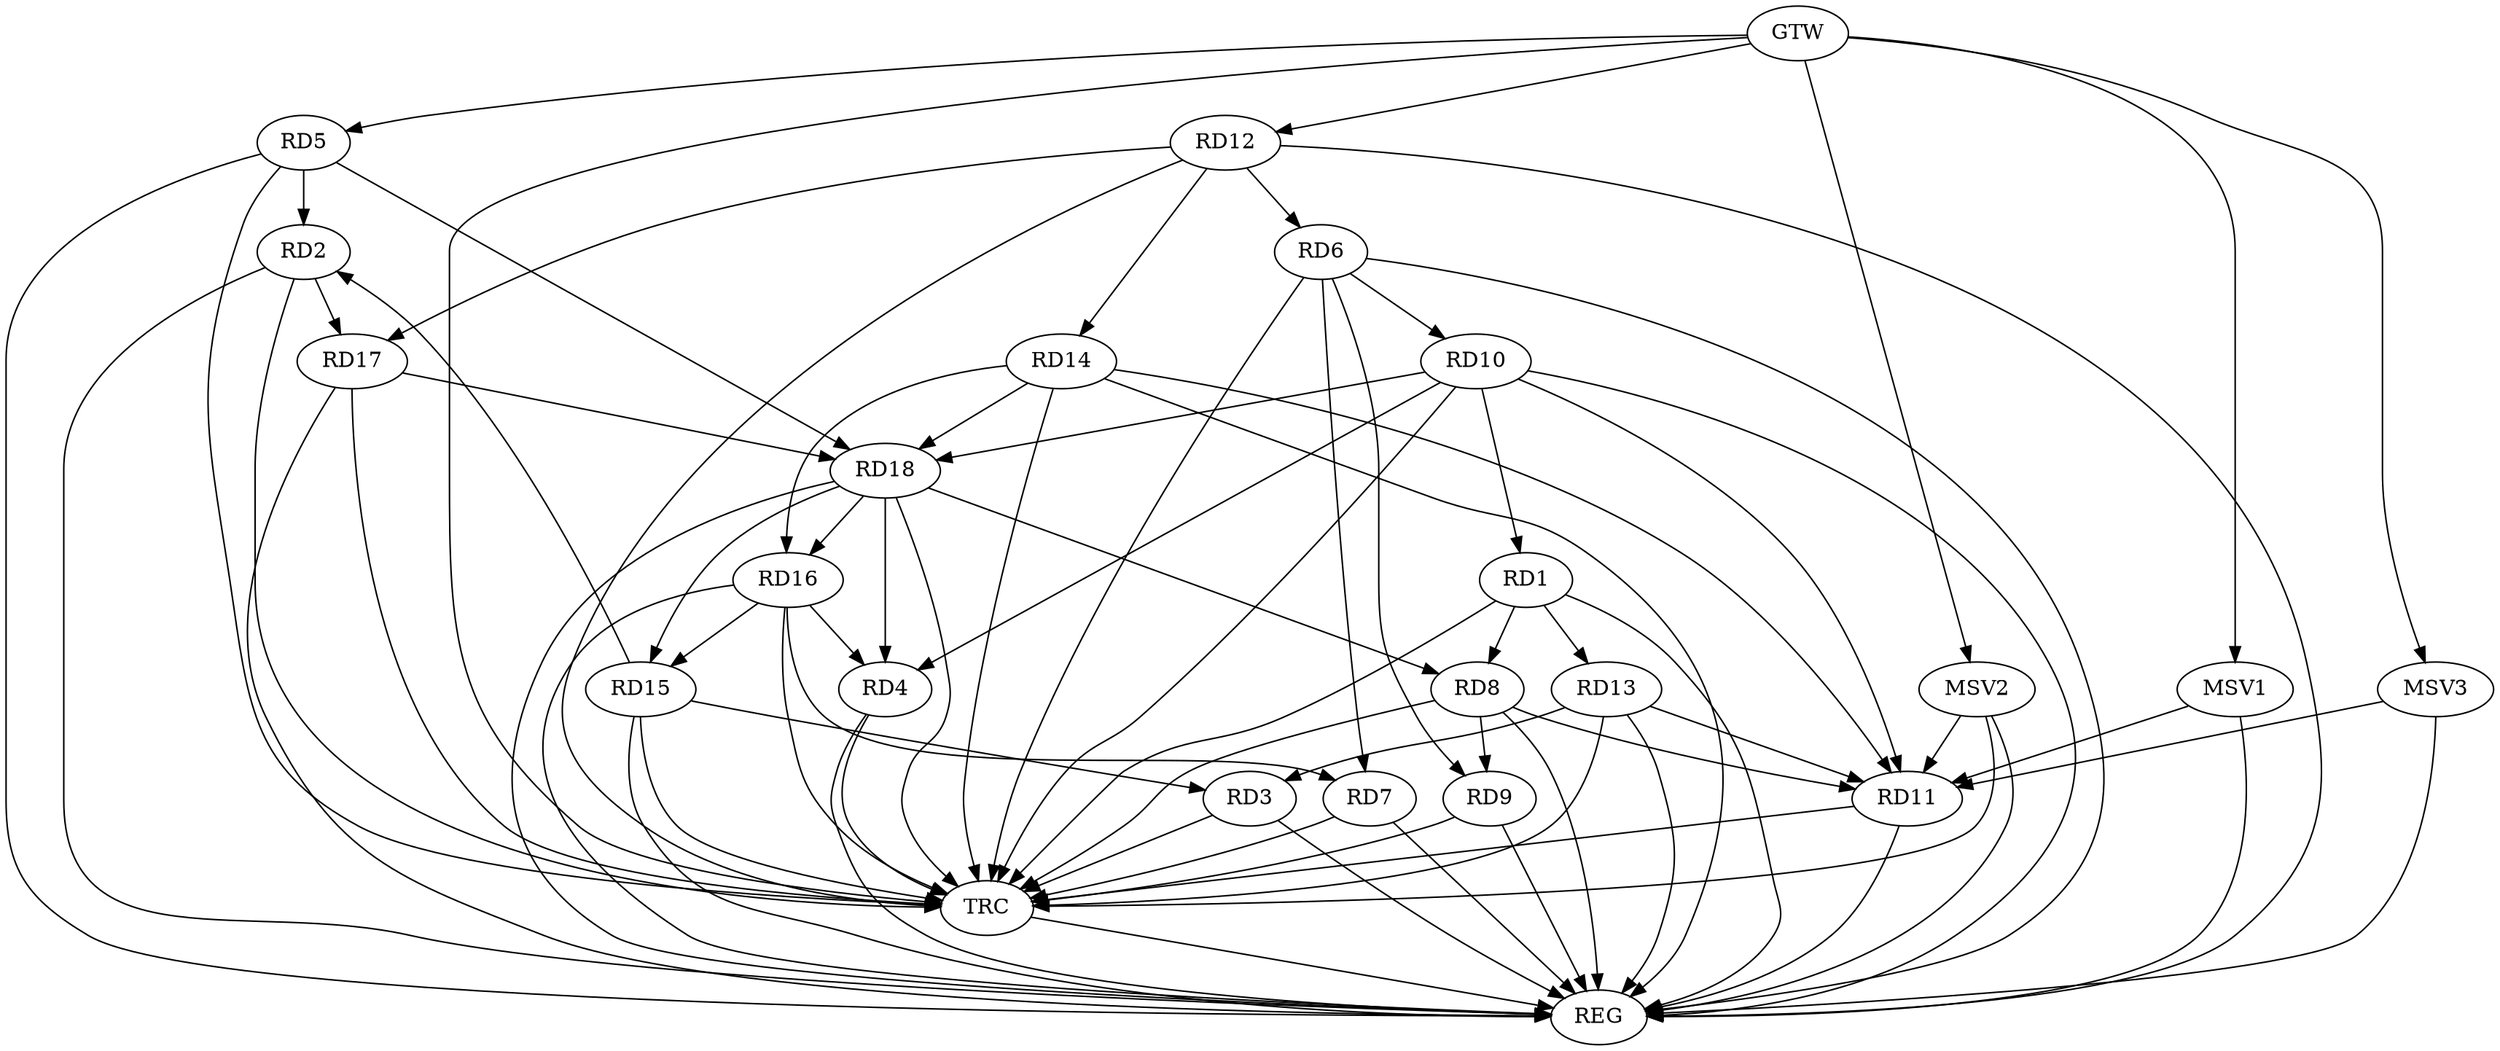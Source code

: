 strict digraph G {
  RD1 [ label="RD1" ];
  RD2 [ label="RD2" ];
  RD3 [ label="RD3" ];
  RD4 [ label="RD4" ];
  RD5 [ label="RD5" ];
  RD6 [ label="RD6" ];
  RD7 [ label="RD7" ];
  RD8 [ label="RD8" ];
  RD9 [ label="RD9" ];
  RD10 [ label="RD10" ];
  RD11 [ label="RD11" ];
  RD12 [ label="RD12" ];
  RD13 [ label="RD13" ];
  RD14 [ label="RD14" ];
  RD15 [ label="RD15" ];
  RD16 [ label="RD16" ];
  RD17 [ label="RD17" ];
  RD18 [ label="RD18" ];
  GTW [ label="GTW" ];
  REG [ label="REG" ];
  TRC [ label="TRC" ];
  MSV1 [ label="MSV1" ];
  MSV2 [ label="MSV2" ];
  MSV3 [ label="MSV3" ];
  RD1 -> RD8;
  RD10 -> RD1;
  RD1 -> RD13;
  RD5 -> RD2;
  RD15 -> RD2;
  RD2 -> RD17;
  RD13 -> RD3;
  RD15 -> RD3;
  RD10 -> RD4;
  RD16 -> RD4;
  RD18 -> RD4;
  RD5 -> RD18;
  RD6 -> RD7;
  RD6 -> RD9;
  RD6 -> RD10;
  RD12 -> RD6;
  RD16 -> RD7;
  RD8 -> RD9;
  RD8 -> RD11;
  RD18 -> RD8;
  RD10 -> RD11;
  RD10 -> RD18;
  RD13 -> RD11;
  RD14 -> RD11;
  RD12 -> RD14;
  RD12 -> RD17;
  RD14 -> RD16;
  RD14 -> RD18;
  RD16 -> RD15;
  RD18 -> RD15;
  RD18 -> RD16;
  RD17 -> RD18;
  GTW -> RD5;
  GTW -> RD12;
  RD1 -> REG;
  RD2 -> REG;
  RD3 -> REG;
  RD4 -> REG;
  RD5 -> REG;
  RD6 -> REG;
  RD7 -> REG;
  RD8 -> REG;
  RD9 -> REG;
  RD10 -> REG;
  RD11 -> REG;
  RD12 -> REG;
  RD13 -> REG;
  RD14 -> REG;
  RD15 -> REG;
  RD16 -> REG;
  RD17 -> REG;
  RD18 -> REG;
  RD1 -> TRC;
  RD2 -> TRC;
  RD3 -> TRC;
  RD4 -> TRC;
  RD5 -> TRC;
  RD6 -> TRC;
  RD7 -> TRC;
  RD8 -> TRC;
  RD9 -> TRC;
  RD10 -> TRC;
  RD11 -> TRC;
  RD12 -> TRC;
  RD13 -> TRC;
  RD14 -> TRC;
  RD15 -> TRC;
  RD16 -> TRC;
  RD17 -> TRC;
  RD18 -> TRC;
  GTW -> TRC;
  TRC -> REG;
  MSV1 -> RD11;
  MSV2 -> RD11;
  GTW -> MSV1;
  MSV1 -> REG;
  GTW -> MSV2;
  MSV2 -> REG;
  MSV2 -> TRC;
  MSV3 -> RD11;
  GTW -> MSV3;
  MSV3 -> REG;
}
